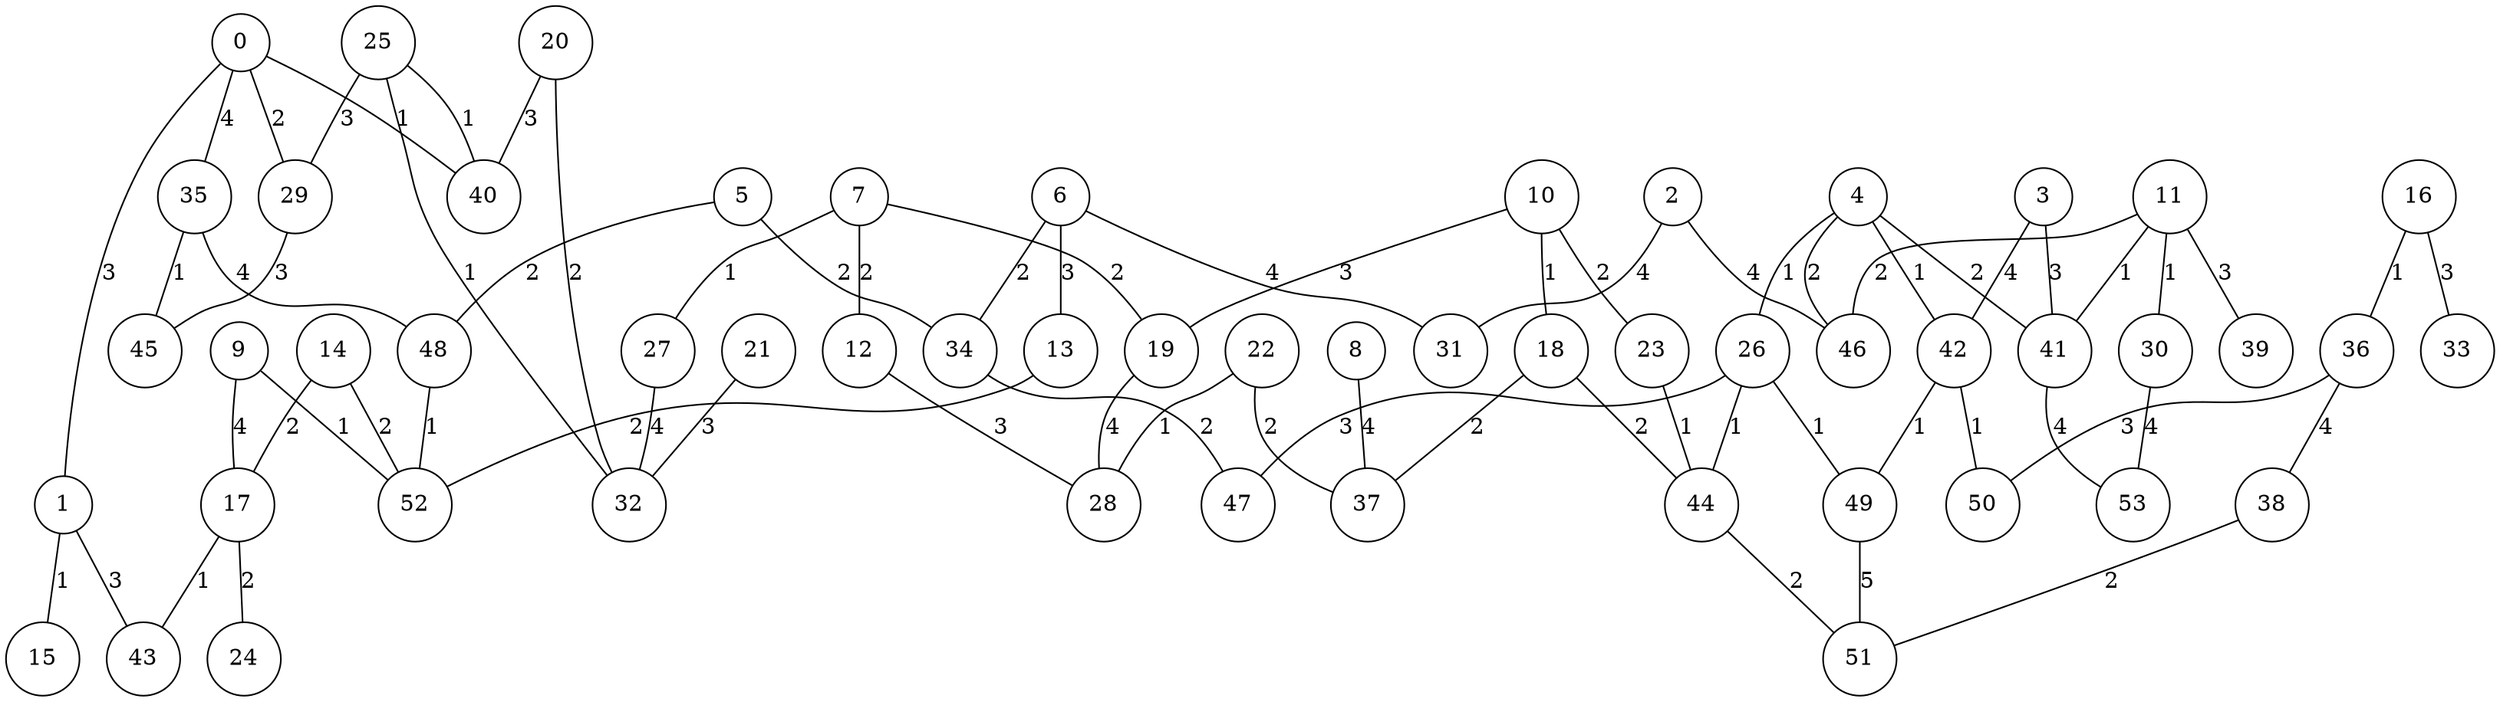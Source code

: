 graph qubit_interaction_graph {
    node [shape=circle];
    0 -- 1 [label=3];
    0 -- 35 [label=4];
    0 -- 29 [label=2];
    0 -- 40 [label=1];
    1 -- 43 [label=3];
    1 -- 15 [label=1];
    2 -- 31 [label=4];
    2 -- 46 [label=4];
    3 -- 41 [label=3];
    3 -- 42 [label=4];
    4 -- 42 [label=1];
    4 -- 26 [label=1];
    4 -- 41 [label=2];
    4 -- 46 [label=2];
    5 -- 34 [label=2];
    5 -- 48 [label=2];
    6 -- 34 [label=2];
    6 -- 31 [label=4];
    6 -- 13 [label=3];
    7 -- 19 [label=2];
    7 -- 12 [label=2];
    7 -- 27 [label=1];
    8 -- 37 [label=4];
    9 -- 17 [label=4];
    9 -- 52 [label=1];
    10 -- 18 [label=1];
    10 -- 19 [label=3];
    10 -- 23 [label=2];
    11 -- 41 [label=1];
    11 -- 39 [label=3];
    11 -- 46 [label=2];
    11 -- 30 [label=1];
    12 -- 28 [label=3];
    13 -- 52 [label=2];
    14 -- 52 [label=2];
    14 -- 17 [label=2];
    16 -- 36 [label=1];
    16 -- 33 [label=3];
    17 -- 24 [label=2];
    17 -- 43 [label=1];
    18 -- 37 [label=2];
    18 -- 44 [label=2];
    19 -- 28 [label=4];
    20 -- 32 [label=2];
    20 -- 40 [label=3];
    21 -- 32 [label=3];
    22 -- 28 [label=1];
    22 -- 37 [label=2];
    23 -- 44 [label=1];
    25 -- 29 [label=3];
    25 -- 32 [label=1];
    25 -- 40 [label=1];
    26 -- 47 [label=3];
    26 -- 44 [label=1];
    26 -- 49 [label=1];
    27 -- 32 [label=4];
    29 -- 45 [label=3];
    30 -- 53 [label=4];
    34 -- 47 [label=2];
    35 -- 45 [label=1];
    35 -- 48 [label=4];
    36 -- 38 [label=4];
    36 -- 50 [label=3];
    38 -- 51 [label=2];
    41 -- 53 [label=4];
    42 -- 49 [label=1];
    42 -- 50 [label=1];
    44 -- 51 [label=2];
    48 -- 52 [label=1];
    49 -- 51 [label=5];
}